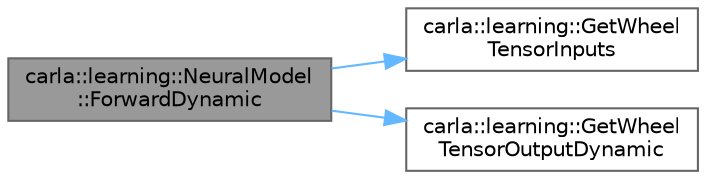 digraph "carla::learning::NeuralModel::ForwardDynamic"
{
 // INTERACTIVE_SVG=YES
 // LATEX_PDF_SIZE
  bgcolor="transparent";
  edge [fontname=Helvetica,fontsize=10,labelfontname=Helvetica,labelfontsize=10];
  node [fontname=Helvetica,fontsize=10,shape=box,height=0.2,width=0.4];
  rankdir="LR";
  Node1 [id="Node000001",label="carla::learning::NeuralModel\l::ForwardDynamic",height=0.2,width=0.4,color="gray40", fillcolor="grey60", style="filled", fontcolor="black",tooltip=" "];
  Node1 -> Node2 [id="edge1_Node000001_Node000002",color="steelblue1",style="solid",tooltip=" "];
  Node2 [id="Node000002",label="carla::learning::GetWheel\lTensorInputs",height=0.2,width=0.4,color="grey40", fillcolor="white", style="filled",URL="$d2/de8/namespacecarla_1_1learning.html#acb1cc42250ad84262af4f00862ba91ee",tooltip=" "];
  Node1 -> Node3 [id="edge2_Node000001_Node000003",color="steelblue1",style="solid",tooltip=" "];
  Node3 [id="Node000003",label="carla::learning::GetWheel\lTensorOutputDynamic",height=0.2,width=0.4,color="grey40", fillcolor="white", style="filled",URL="$d2/de8/namespacecarla_1_1learning.html#a9f8544dcac7972fa1e23f29b45276302",tooltip=" "];
}
